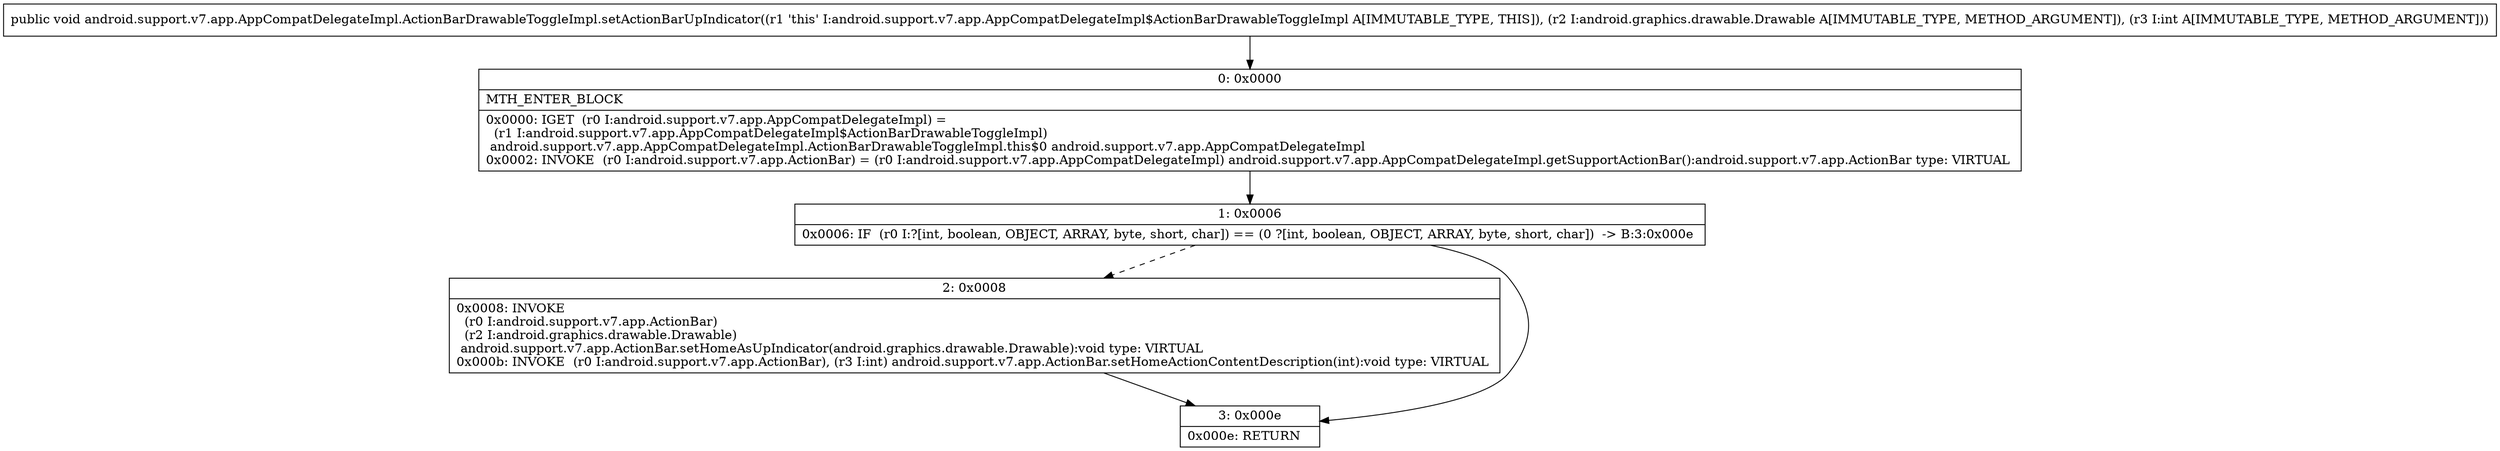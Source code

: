 digraph "CFG forandroid.support.v7.app.AppCompatDelegateImpl.ActionBarDrawableToggleImpl.setActionBarUpIndicator(Landroid\/graphics\/drawable\/Drawable;I)V" {
Node_0 [shape=record,label="{0\:\ 0x0000|MTH_ENTER_BLOCK\l|0x0000: IGET  (r0 I:android.support.v7.app.AppCompatDelegateImpl) = \l  (r1 I:android.support.v7.app.AppCompatDelegateImpl$ActionBarDrawableToggleImpl)\l android.support.v7.app.AppCompatDelegateImpl.ActionBarDrawableToggleImpl.this$0 android.support.v7.app.AppCompatDelegateImpl \l0x0002: INVOKE  (r0 I:android.support.v7.app.ActionBar) = (r0 I:android.support.v7.app.AppCompatDelegateImpl) android.support.v7.app.AppCompatDelegateImpl.getSupportActionBar():android.support.v7.app.ActionBar type: VIRTUAL \l}"];
Node_1 [shape=record,label="{1\:\ 0x0006|0x0006: IF  (r0 I:?[int, boolean, OBJECT, ARRAY, byte, short, char]) == (0 ?[int, boolean, OBJECT, ARRAY, byte, short, char])  \-\> B:3:0x000e \l}"];
Node_2 [shape=record,label="{2\:\ 0x0008|0x0008: INVOKE  \l  (r0 I:android.support.v7.app.ActionBar)\l  (r2 I:android.graphics.drawable.Drawable)\l android.support.v7.app.ActionBar.setHomeAsUpIndicator(android.graphics.drawable.Drawable):void type: VIRTUAL \l0x000b: INVOKE  (r0 I:android.support.v7.app.ActionBar), (r3 I:int) android.support.v7.app.ActionBar.setHomeActionContentDescription(int):void type: VIRTUAL \l}"];
Node_3 [shape=record,label="{3\:\ 0x000e|0x000e: RETURN   \l}"];
MethodNode[shape=record,label="{public void android.support.v7.app.AppCompatDelegateImpl.ActionBarDrawableToggleImpl.setActionBarUpIndicator((r1 'this' I:android.support.v7.app.AppCompatDelegateImpl$ActionBarDrawableToggleImpl A[IMMUTABLE_TYPE, THIS]), (r2 I:android.graphics.drawable.Drawable A[IMMUTABLE_TYPE, METHOD_ARGUMENT]), (r3 I:int A[IMMUTABLE_TYPE, METHOD_ARGUMENT])) }"];
MethodNode -> Node_0;
Node_0 -> Node_1;
Node_1 -> Node_2[style=dashed];
Node_1 -> Node_3;
Node_2 -> Node_3;
}

